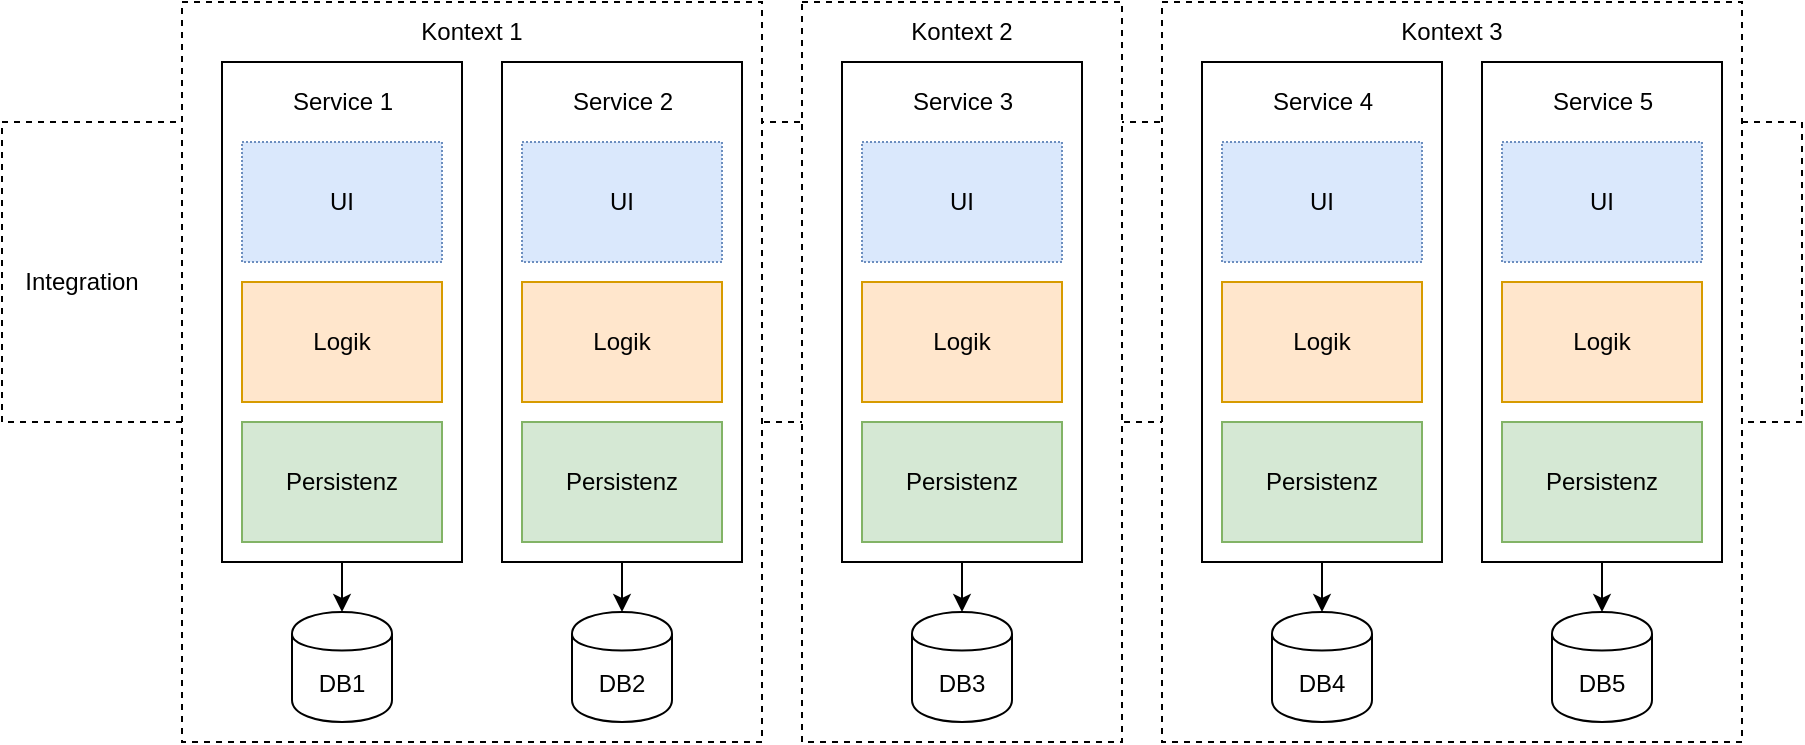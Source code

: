 <mxfile version="12.5.3" type="device"><diagram id="9wBKhLfYHdO10RlHX5a_" name="Page-1"><mxGraphModel dx="1929" dy="1000" grid="1" gridSize="10" guides="1" tooltips="1" connect="1" arrows="1" fold="1" page="1" pageScale="1" pageWidth="827" pageHeight="1169" math="0" shadow="0"><root><mxCell id="0"/><mxCell id="1" parent="0"/><mxCell id="cygNv0rqEFJVNCnzr6MR-94" value="" style="rounded=0;whiteSpace=wrap;html=1;dashed=1;" parent="1" vertex="1"><mxGeometry x="-20" y="230" width="900" height="150" as="geometry"/></mxCell><mxCell id="cygNv0rqEFJVNCnzr6MR-16" value="" style="rounded=0;whiteSpace=wrap;html=1;dashed=1;" parent="1" vertex="1"><mxGeometry x="70" y="170" width="290" height="370" as="geometry"/></mxCell><mxCell id="cygNv0rqEFJVNCnzr6MR-21" style="edgeStyle=orthogonalEdgeStyle;rounded=0;orthogonalLoop=1;jettySize=auto;html=1;entryX=0.5;entryY=0;entryDx=0;entryDy=0;" parent="1" source="cygNv0rqEFJVNCnzr6MR-19" target="cygNv0rqEFJVNCnzr6MR-12" edge="1"><mxGeometry relative="1" as="geometry"/></mxCell><mxCell id="cygNv0rqEFJVNCnzr6MR-19" value="" style="rounded=0;whiteSpace=wrap;html=1;" parent="1" vertex="1"><mxGeometry x="90" y="200" width="120" height="250" as="geometry"/></mxCell><mxCell id="cygNv0rqEFJVNCnzr6MR-1" value="UI" style="rounded=0;whiteSpace=wrap;html=1;dashed=1;dashPattern=1 1;fillColor=#dae8fc;strokeColor=#6c8ebf;" parent="1" vertex="1"><mxGeometry x="100" y="240" width="100" height="60" as="geometry"/></mxCell><mxCell id="cygNv0rqEFJVNCnzr6MR-5" value="Logik" style="rounded=0;whiteSpace=wrap;html=1;fillColor=#ffe6cc;strokeColor=#d79b00;" parent="1" vertex="1"><mxGeometry x="100" y="310" width="100" height="60" as="geometry"/></mxCell><mxCell id="cygNv0rqEFJVNCnzr6MR-6" value="Persistenz" style="rounded=0;whiteSpace=wrap;html=1;fillColor=#d5e8d4;strokeColor=#82b366;" parent="1" vertex="1"><mxGeometry x="100" y="380" width="100" height="60" as="geometry"/></mxCell><mxCell id="cygNv0rqEFJVNCnzr6MR-12" value="DB1" style="shape=cylinder;whiteSpace=wrap;html=1;boundedLbl=1;backgroundOutline=1;" parent="1" vertex="1"><mxGeometry x="125" y="475" width="50" height="55" as="geometry"/></mxCell><mxCell id="cygNv0rqEFJVNCnzr6MR-20" value="Service 1" style="text;html=1;strokeColor=none;fillColor=none;align=center;verticalAlign=middle;whiteSpace=wrap;rounded=0;" parent="1" vertex="1"><mxGeometry x="102.5" y="210" width="95" height="20" as="geometry"/></mxCell><mxCell id="cygNv0rqEFJVNCnzr6MR-51" style="edgeStyle=orthogonalEdgeStyle;rounded=0;orthogonalLoop=1;jettySize=auto;html=1;entryX=0.5;entryY=0;entryDx=0;entryDy=0;" parent="1" source="cygNv0rqEFJVNCnzr6MR-52" target="cygNv0rqEFJVNCnzr6MR-56" edge="1"><mxGeometry relative="1" as="geometry"/></mxCell><mxCell id="cygNv0rqEFJVNCnzr6MR-52" value="" style="rounded=0;whiteSpace=wrap;html=1;" parent="1" vertex="1"><mxGeometry x="230" y="200" width="120" height="250" as="geometry"/></mxCell><mxCell id="cygNv0rqEFJVNCnzr6MR-53" value="UI" style="rounded=0;whiteSpace=wrap;html=1;dashed=1;dashPattern=1 1;fillColor=#dae8fc;strokeColor=#6c8ebf;" parent="1" vertex="1"><mxGeometry x="240" y="240" width="100" height="60" as="geometry"/></mxCell><mxCell id="cygNv0rqEFJVNCnzr6MR-54" value="Logik" style="rounded=0;whiteSpace=wrap;html=1;fillColor=#ffe6cc;strokeColor=#d79b00;" parent="1" vertex="1"><mxGeometry x="240" y="310" width="100" height="60" as="geometry"/></mxCell><mxCell id="cygNv0rqEFJVNCnzr6MR-55" value="Persistenz" style="rounded=0;whiteSpace=wrap;html=1;fillColor=#d5e8d4;strokeColor=#82b366;" parent="1" vertex="1"><mxGeometry x="240" y="380" width="100" height="60" as="geometry"/></mxCell><mxCell id="cygNv0rqEFJVNCnzr6MR-56" value="DB2" style="shape=cylinder;whiteSpace=wrap;html=1;boundedLbl=1;backgroundOutline=1;" parent="1" vertex="1"><mxGeometry x="265" y="475" width="50" height="55" as="geometry"/></mxCell><mxCell id="cygNv0rqEFJVNCnzr6MR-57" value="Service 2" style="text;html=1;strokeColor=none;fillColor=none;align=center;verticalAlign=middle;whiteSpace=wrap;rounded=0;" parent="1" vertex="1"><mxGeometry x="242.5" y="210" width="95" height="20" as="geometry"/></mxCell><mxCell id="cygNv0rqEFJVNCnzr6MR-58" value="Kontext 1" style="text;html=1;strokeColor=none;fillColor=none;align=center;verticalAlign=middle;whiteSpace=wrap;rounded=0;dashed=1;dashPattern=1 1;" parent="1" vertex="1"><mxGeometry x="180" y="170" width="70" height="30" as="geometry"/></mxCell><mxCell id="cygNv0rqEFJVNCnzr6MR-59" value="" style="rounded=0;whiteSpace=wrap;html=1;dashed=1;" parent="1" vertex="1"><mxGeometry x="380" y="170" width="160" height="370" as="geometry"/></mxCell><mxCell id="cygNv0rqEFJVNCnzr6MR-60" style="edgeStyle=orthogonalEdgeStyle;rounded=0;orthogonalLoop=1;jettySize=auto;html=1;entryX=0.5;entryY=0;entryDx=0;entryDy=0;" parent="1" source="cygNv0rqEFJVNCnzr6MR-61" target="cygNv0rqEFJVNCnzr6MR-65" edge="1"><mxGeometry relative="1" as="geometry"/></mxCell><mxCell id="cygNv0rqEFJVNCnzr6MR-61" value="" style="rounded=0;whiteSpace=wrap;html=1;" parent="1" vertex="1"><mxGeometry x="400" y="200" width="120" height="250" as="geometry"/></mxCell><mxCell id="cygNv0rqEFJVNCnzr6MR-62" value="UI" style="rounded=0;whiteSpace=wrap;html=1;dashed=1;dashPattern=1 1;fillColor=#dae8fc;strokeColor=#6c8ebf;" parent="1" vertex="1"><mxGeometry x="410" y="240" width="100" height="60" as="geometry"/></mxCell><mxCell id="cygNv0rqEFJVNCnzr6MR-63" value="Logik" style="rounded=0;whiteSpace=wrap;html=1;fillColor=#ffe6cc;strokeColor=#d79b00;" parent="1" vertex="1"><mxGeometry x="410" y="310" width="100" height="60" as="geometry"/></mxCell><mxCell id="cygNv0rqEFJVNCnzr6MR-64" value="Persistenz" style="rounded=0;whiteSpace=wrap;html=1;fillColor=#d5e8d4;strokeColor=#82b366;" parent="1" vertex="1"><mxGeometry x="410" y="380" width="100" height="60" as="geometry"/></mxCell><mxCell id="cygNv0rqEFJVNCnzr6MR-65" value="DB3" style="shape=cylinder;whiteSpace=wrap;html=1;boundedLbl=1;backgroundOutline=1;" parent="1" vertex="1"><mxGeometry x="435" y="475" width="50" height="55" as="geometry"/></mxCell><mxCell id="cygNv0rqEFJVNCnzr6MR-66" value="Service 3" style="text;html=1;strokeColor=none;fillColor=none;align=center;verticalAlign=middle;whiteSpace=wrap;rounded=0;" parent="1" vertex="1"><mxGeometry x="412.5" y="210" width="95" height="20" as="geometry"/></mxCell><mxCell id="cygNv0rqEFJVNCnzr6MR-74" value="Kontext 2" style="text;html=1;strokeColor=none;fillColor=none;align=center;verticalAlign=middle;whiteSpace=wrap;rounded=0;dashed=1;dashPattern=1 1;" parent="1" vertex="1"><mxGeometry x="425" y="170" width="70" height="30" as="geometry"/></mxCell><mxCell id="cygNv0rqEFJVNCnzr6MR-77" value="" style="rounded=0;whiteSpace=wrap;html=1;dashed=1;" parent="1" vertex="1"><mxGeometry x="560" y="170" width="290" height="370" as="geometry"/></mxCell><mxCell id="cygNv0rqEFJVNCnzr6MR-78" style="edgeStyle=orthogonalEdgeStyle;rounded=0;orthogonalLoop=1;jettySize=auto;html=1;entryX=0.5;entryY=0;entryDx=0;entryDy=0;" parent="1" source="cygNv0rqEFJVNCnzr6MR-79" target="cygNv0rqEFJVNCnzr6MR-83" edge="1"><mxGeometry relative="1" as="geometry"/></mxCell><mxCell id="cygNv0rqEFJVNCnzr6MR-79" value="" style="rounded=0;whiteSpace=wrap;html=1;" parent="1" vertex="1"><mxGeometry x="580" y="200" width="120" height="250" as="geometry"/></mxCell><mxCell id="cygNv0rqEFJVNCnzr6MR-80" value="UI" style="rounded=0;whiteSpace=wrap;html=1;dashed=1;dashPattern=1 1;fillColor=#dae8fc;strokeColor=#6c8ebf;" parent="1" vertex="1"><mxGeometry x="590" y="240" width="100" height="60" as="geometry"/></mxCell><mxCell id="cygNv0rqEFJVNCnzr6MR-81" value="Logik" style="rounded=0;whiteSpace=wrap;html=1;fillColor=#ffe6cc;strokeColor=#d79b00;" parent="1" vertex="1"><mxGeometry x="590" y="310" width="100" height="60" as="geometry"/></mxCell><mxCell id="cygNv0rqEFJVNCnzr6MR-82" value="Persistenz" style="rounded=0;whiteSpace=wrap;html=1;fillColor=#d5e8d4;strokeColor=#82b366;" parent="1" vertex="1"><mxGeometry x="590" y="380" width="100" height="60" as="geometry"/></mxCell><mxCell id="cygNv0rqEFJVNCnzr6MR-83" value="DB4" style="shape=cylinder;whiteSpace=wrap;html=1;boundedLbl=1;backgroundOutline=1;" parent="1" vertex="1"><mxGeometry x="615" y="475" width="50" height="55" as="geometry"/></mxCell><mxCell id="cygNv0rqEFJVNCnzr6MR-84" value="Service 4" style="text;html=1;strokeColor=none;fillColor=none;align=center;verticalAlign=middle;whiteSpace=wrap;rounded=0;" parent="1" vertex="1"><mxGeometry x="592.5" y="210" width="95" height="20" as="geometry"/></mxCell><mxCell id="cygNv0rqEFJVNCnzr6MR-85" style="edgeStyle=orthogonalEdgeStyle;rounded=0;orthogonalLoop=1;jettySize=auto;html=1;entryX=0.5;entryY=0;entryDx=0;entryDy=0;" parent="1" source="cygNv0rqEFJVNCnzr6MR-86" target="cygNv0rqEFJVNCnzr6MR-90" edge="1"><mxGeometry relative="1" as="geometry"/></mxCell><mxCell id="cygNv0rqEFJVNCnzr6MR-86" value="" style="rounded=0;whiteSpace=wrap;html=1;" parent="1" vertex="1"><mxGeometry x="720" y="200" width="120" height="250" as="geometry"/></mxCell><mxCell id="cygNv0rqEFJVNCnzr6MR-87" value="UI" style="rounded=0;whiteSpace=wrap;html=1;dashed=1;dashPattern=1 1;fillColor=#dae8fc;strokeColor=#6c8ebf;" parent="1" vertex="1"><mxGeometry x="730" y="240" width="100" height="60" as="geometry"/></mxCell><mxCell id="cygNv0rqEFJVNCnzr6MR-88" value="Logik" style="rounded=0;whiteSpace=wrap;html=1;fillColor=#ffe6cc;strokeColor=#d79b00;" parent="1" vertex="1"><mxGeometry x="730" y="310" width="100" height="60" as="geometry"/></mxCell><mxCell id="cygNv0rqEFJVNCnzr6MR-89" value="Persistenz" style="rounded=0;whiteSpace=wrap;html=1;fillColor=#d5e8d4;strokeColor=#82b366;" parent="1" vertex="1"><mxGeometry x="730" y="380" width="100" height="60" as="geometry"/></mxCell><mxCell id="cygNv0rqEFJVNCnzr6MR-90" value="DB5" style="shape=cylinder;whiteSpace=wrap;html=1;boundedLbl=1;backgroundOutline=1;" parent="1" vertex="1"><mxGeometry x="755" y="475" width="50" height="55" as="geometry"/></mxCell><mxCell id="cygNv0rqEFJVNCnzr6MR-91" value="Service 5" style="text;html=1;strokeColor=none;fillColor=none;align=center;verticalAlign=middle;whiteSpace=wrap;rounded=0;" parent="1" vertex="1"><mxGeometry x="732.5" y="210" width="95" height="20" as="geometry"/></mxCell><mxCell id="cygNv0rqEFJVNCnzr6MR-92" value="Kontext 3" style="text;html=1;strokeColor=none;fillColor=none;align=center;verticalAlign=middle;whiteSpace=wrap;rounded=0;dashed=1;dashPattern=1 1;" parent="1" vertex="1"><mxGeometry x="670" y="170" width="70" height="30" as="geometry"/></mxCell><mxCell id="cygNv0rqEFJVNCnzr6MR-95" value="Integration" style="text;html=1;strokeColor=none;fillColor=none;align=center;verticalAlign=middle;whiteSpace=wrap;rounded=0;dashed=1;" parent="1" vertex="1"><mxGeometry y="300" width="40" height="20" as="geometry"/></mxCell></root></mxGraphModel></diagram></mxfile>